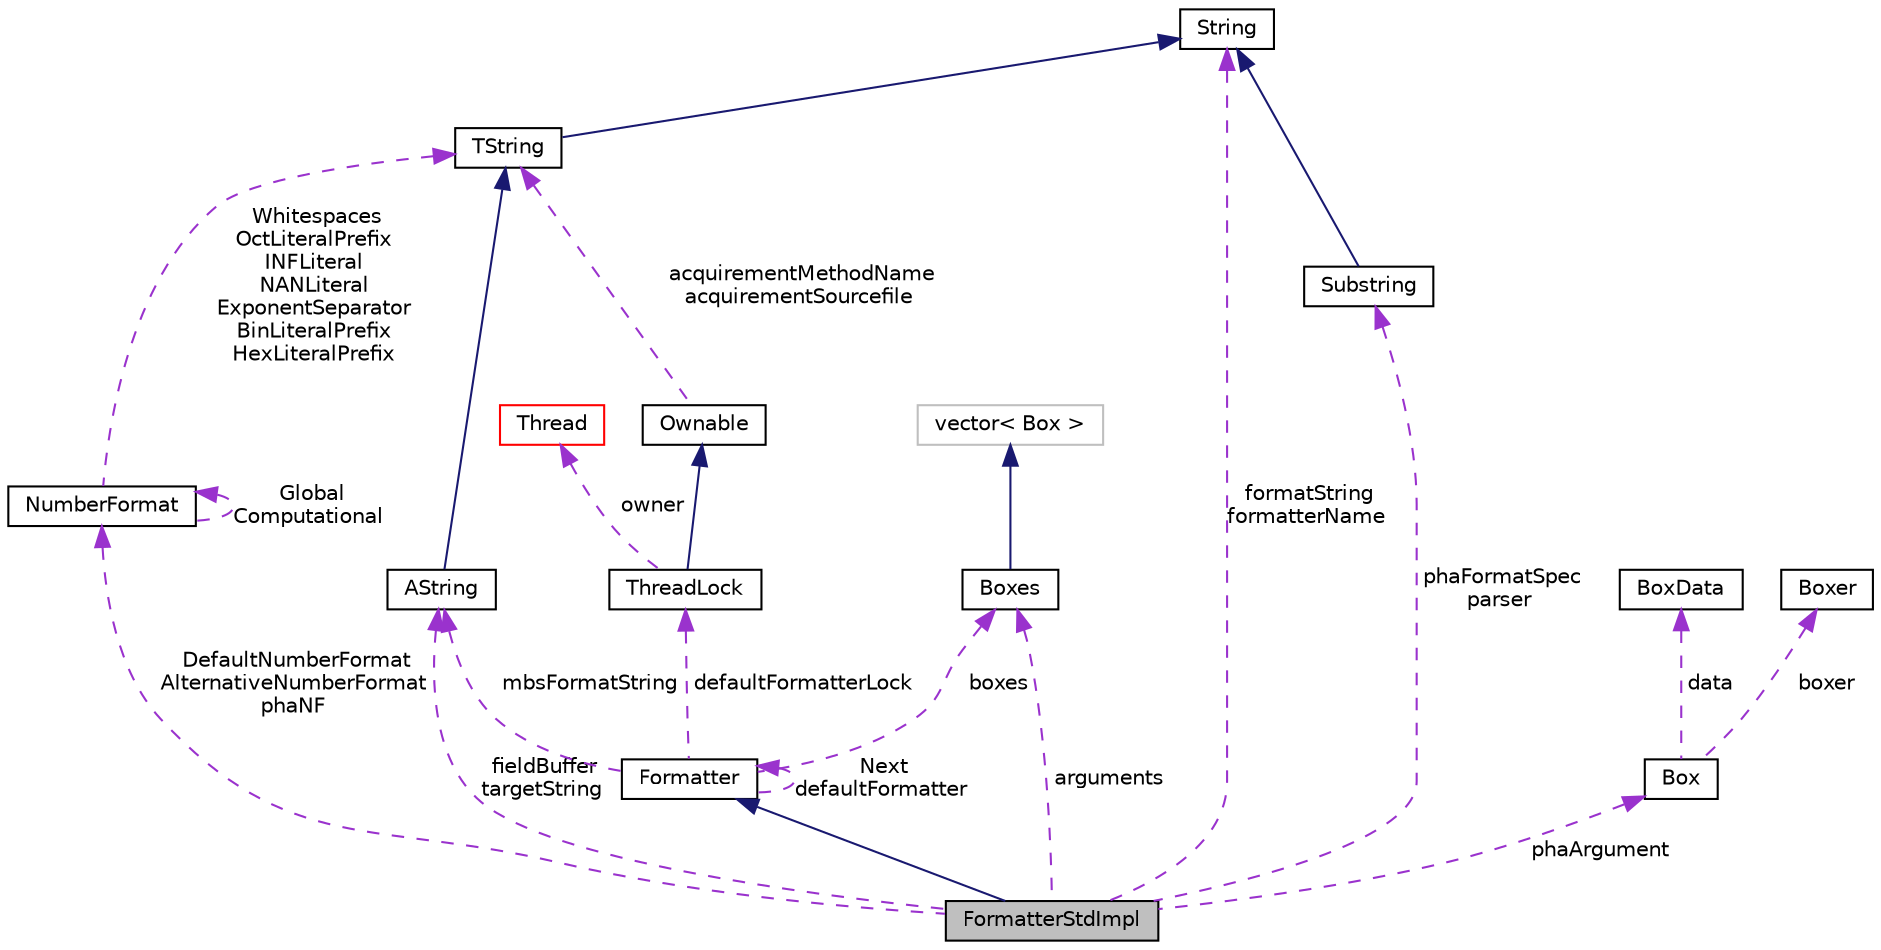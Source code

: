 digraph "FormatterStdImpl"
{
  edge [fontname="Helvetica",fontsize="10",labelfontname="Helvetica",labelfontsize="10"];
  node [fontname="Helvetica",fontsize="10",shape=record];
  Node4 [label="FormatterStdImpl",height=0.2,width=0.4,color="black", fillcolor="grey75", style="filled", fontcolor="black"];
  Node5 -> Node4 [dir="back",color="midnightblue",fontsize="10",style="solid",fontname="Helvetica"];
  Node5 [label="Formatter",height=0.2,width=0.4,color="black", fillcolor="white", style="filled",URL="$classaworx_1_1lib_1_1strings_1_1format_1_1Formatter.html",tooltip="[DOX_ALIB_ENUM_META_DATA_SPECIFCATION_using_enum] "];
  Node5 -> Node5 [dir="back",color="darkorchid3",fontsize="10",style="dashed",label=" Next\ndefaultFormatter" ,fontname="Helvetica"];
  Node6 -> Node5 [dir="back",color="darkorchid3",fontsize="10",style="dashed",label=" mbsFormatString" ,fontname="Helvetica"];
  Node6 [label="AString",height=0.2,width=0.4,color="black", fillcolor="white", style="filled",URL="$classaworx_1_1lib_1_1strings_1_1AString.html"];
  Node7 -> Node6 [dir="back",color="midnightblue",fontsize="10",style="solid",fontname="Helvetica"];
  Node7 [label="TString",height=0.2,width=0.4,color="black", fillcolor="white", style="filled",URL="$classaworx_1_1lib_1_1strings_1_1TString.html"];
  Node8 -> Node7 [dir="back",color="midnightblue",fontsize="10",style="solid",fontname="Helvetica"];
  Node8 [label="String",height=0.2,width=0.4,color="black", fillcolor="white", style="filled",URL="$classaworx_1_1lib_1_1strings_1_1String.html"];
  Node9 -> Node5 [dir="back",color="darkorchid3",fontsize="10",style="dashed",label=" defaultFormatterLock" ,fontname="Helvetica"];
  Node9 [label="ThreadLock",height=0.2,width=0.4,color="black", fillcolor="white", style="filled",URL="$classaworx_1_1lib_1_1threads_1_1ThreadLock.html"];
  Node10 -> Node9 [dir="back",color="midnightblue",fontsize="10",style="solid",fontname="Helvetica"];
  Node10 [label="Ownable",height=0.2,width=0.4,color="black", fillcolor="white", style="filled",URL="$classaworx_1_1lib_1_1lang_1_1Ownable.html"];
  Node7 -> Node10 [dir="back",color="darkorchid3",fontsize="10",style="dashed",label=" acquirementMethodName\nacquirementSourcefile" ,fontname="Helvetica"];
  Node11 -> Node9 [dir="back",color="darkorchid3",fontsize="10",style="dashed",label=" owner" ,fontname="Helvetica"];
  Node11 [label="Thread",height=0.2,width=0.4,color="red", fillcolor="white", style="filled",URL="$classaworx_1_1lib_1_1threads_1_1Thread.html"];
  Node15 -> Node5 [dir="back",color="darkorchid3",fontsize="10",style="dashed",label=" boxes" ,fontname="Helvetica"];
  Node15 [label="Boxes",height=0.2,width=0.4,color="black", fillcolor="white", style="filled",URL="$classaworx_1_1lib_1_1boxing_1_1Boxes.html"];
  Node16 -> Node15 [dir="back",color="midnightblue",fontsize="10",style="solid",fontname="Helvetica"];
  Node16 [label="vector\< Box \>",height=0.2,width=0.4,color="grey75", fillcolor="white", style="filled",tooltip="STL class. "];
  Node18 -> Node4 [dir="back",color="darkorchid3",fontsize="10",style="dashed",label=" DefaultNumberFormat\nAlternativeNumberFormat\nphaNF" ,fontname="Helvetica"];
  Node18 [label="NumberFormat",height=0.2,width=0.4,color="black", fillcolor="white", style="filled",URL="$classaworx_1_1lib_1_1strings_1_1NumberFormat.html"];
  Node18 -> Node18 [dir="back",color="darkorchid3",fontsize="10",style="dashed",label=" Global\nComputational" ,fontname="Helvetica"];
  Node7 -> Node18 [dir="back",color="darkorchid3",fontsize="10",style="dashed",label=" Whitespaces\nOctLiteralPrefix\nINFLiteral\nNANLiteral\nExponentSeparator\nBinLiteralPrefix\nHexLiteralPrefix" ,fontname="Helvetica"];
  Node8 -> Node4 [dir="back",color="darkorchid3",fontsize="10",style="dashed",label=" formatString\nformatterName" ,fontname="Helvetica"];
  Node19 -> Node4 [dir="back",color="darkorchid3",fontsize="10",style="dashed",label=" phaFormatSpec\nparser" ,fontname="Helvetica"];
  Node19 [label="Substring",height=0.2,width=0.4,color="black", fillcolor="white", style="filled",URL="$classaworx_1_1lib_1_1strings_1_1Substring.html"];
  Node8 -> Node19 [dir="back",color="midnightblue",fontsize="10",style="solid",fontname="Helvetica"];
  Node6 -> Node4 [dir="back",color="darkorchid3",fontsize="10",style="dashed",label=" fieldBuffer\ntargetString" ,fontname="Helvetica"];
  Node20 -> Node4 [dir="back",color="darkorchid3",fontsize="10",style="dashed",label=" phaArgument" ,fontname="Helvetica"];
  Node20 [label="Box",height=0.2,width=0.4,color="black", fillcolor="white", style="filled",URL="$classaworx_1_1lib_1_1boxing_1_1Box.html"];
  Node21 -> Node20 [dir="back",color="darkorchid3",fontsize="10",style="dashed",label=" data" ,fontname="Helvetica"];
  Node21 [label="BoxData",height=0.2,width=0.4,color="black", fillcolor="white", style="filled",URL="$structaworx_1_1lib_1_1boxing_1_1BoxData.html"];
  Node22 -> Node20 [dir="back",color="darkorchid3",fontsize="10",style="dashed",label=" boxer" ,fontname="Helvetica"];
  Node22 [label="Boxer",height=0.2,width=0.4,color="black", fillcolor="white", style="filled",URL="$classaworx_1_1lib_1_1boxing_1_1Boxer.html"];
  Node15 -> Node4 [dir="back",color="darkorchid3",fontsize="10",style="dashed",label=" arguments" ,fontname="Helvetica"];
}
